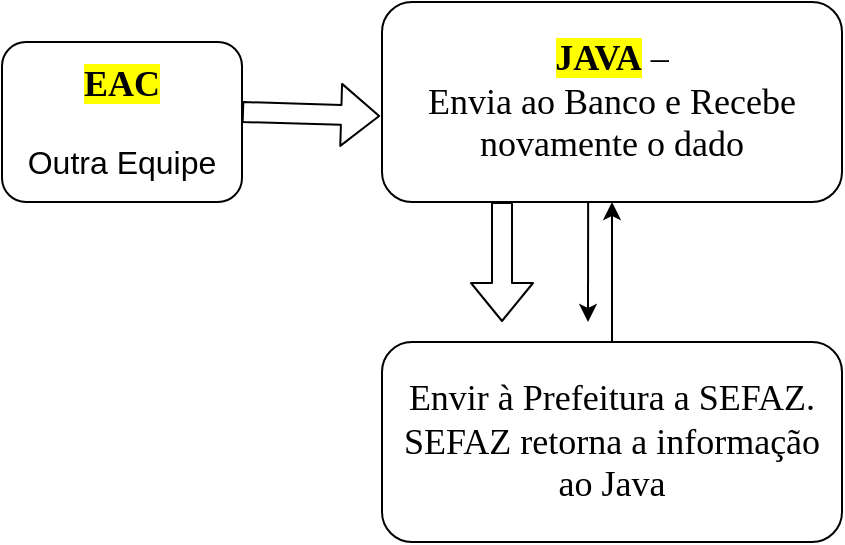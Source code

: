 <mxfile version="24.8.3">
  <diagram name="Página-1" id="A-V--XsspcCzu0u9TLLc">
    <mxGraphModel dx="1426" dy="757" grid="1" gridSize="10" guides="1" tooltips="1" connect="1" arrows="1" fold="1" page="1" pageScale="1" pageWidth="827" pageHeight="1169" math="0" shadow="0">
      <root>
        <mxCell id="0" />
        <mxCell id="1" parent="0" />
        <mxCell id="hONxpYcpvomNpsaaPsFR-1" value="&lt;font style=&quot;font-size: 18px;&quot;&gt;&lt;span style=&quot;font-family: Aptos; font-weight: 700; background-color: rgb(255, 255, 0);&quot;&gt;EAC&lt;/span&gt;&lt;br&gt;&lt;/font&gt;&lt;div&gt;&lt;font size=&quot;3&quot;&gt;&lt;br&gt;&lt;/font&gt;&lt;div&gt;&lt;font size=&quot;3&quot;&gt;Outra Equipe&lt;/font&gt;&lt;/div&gt;&lt;/div&gt;" style="rounded=1;whiteSpace=wrap;html=1;" vertex="1" parent="1">
          <mxGeometry x="60" y="20" width="120" height="80" as="geometry" />
        </mxCell>
        <mxCell id="hONxpYcpvomNpsaaPsFR-3" value="&lt;p style=&quot;language:pt-BR;margin-top:0pt;margin-bottom:0pt;margin-left:0in;&lt;br/&gt;text-align:left;direction:ltr;unicode-bidi:embed;mso-line-break-override:none;&lt;br/&gt;word-break:normal;punctuation-wrap:hanging&quot;&gt;&lt;font style=&quot;font-size: 18px;&quot;&gt;&lt;span style=&quot;font-family: Aptos; background: yellow; font-weight: bold;&quot;&gt;JAVA&lt;/span&gt;&lt;span style=&quot;font-family: Aptos;&quot;&gt; –&lt;br&gt;Envia ao Banco e Recebe novamente o dado&lt;/span&gt;&lt;/font&gt;&lt;/p&gt;" style="rounded=1;whiteSpace=wrap;html=1;" vertex="1" parent="1">
          <mxGeometry x="250" width="230" height="100" as="geometry" />
        </mxCell>
        <mxCell id="hONxpYcpvomNpsaaPsFR-6" value="" style="edgeStyle=orthogonalEdgeStyle;rounded=1;orthogonalLoop=1;jettySize=auto;html=1;" edge="1" parent="1" source="hONxpYcpvomNpsaaPsFR-4" target="hONxpYcpvomNpsaaPsFR-3">
          <mxGeometry relative="1" as="geometry" />
        </mxCell>
        <mxCell id="hONxpYcpvomNpsaaPsFR-4" value="&lt;p style=&quot;language:pt-BR;margin-top:0pt;margin-bottom:0pt;margin-left:0in;&lt;br/&gt;text-align:left;direction:ltr;unicode-bidi:embed;mso-line-break-override:none;&lt;br/&gt;word-break:normal;punctuation-wrap:hanging&quot;&gt;&lt;font style=&quot;font-size: 18px;&quot; face=&quot;Aptos&quot;&gt;Envir à Prefeitura a SEFAZ. SEFAZ retorna a informação ao Java&lt;/font&gt;&lt;/p&gt;" style="rounded=1;whiteSpace=wrap;html=1;" vertex="1" parent="1">
          <mxGeometry x="250" y="170" width="230" height="100" as="geometry" />
        </mxCell>
        <mxCell id="hONxpYcpvomNpsaaPsFR-5" value="" style="endArrow=classic;html=1;rounded=1;" edge="1" parent="1">
          <mxGeometry width="50" height="50" relative="1" as="geometry">
            <mxPoint x="353.07" y="100" as="sourcePoint" />
            <mxPoint x="353" y="160" as="targetPoint" />
          </mxGeometry>
        </mxCell>
        <mxCell id="hONxpYcpvomNpsaaPsFR-7" value="" style="shape=flexArrow;endArrow=classic;html=1;rounded=1;entryX=-0.004;entryY=0.57;entryDx=0;entryDy=0;entryPerimeter=0;" edge="1" parent="1" target="hONxpYcpvomNpsaaPsFR-3">
          <mxGeometry width="50" height="50" relative="1" as="geometry">
            <mxPoint x="180" y="55" as="sourcePoint" />
            <mxPoint x="250" y="65" as="targetPoint" />
          </mxGeometry>
        </mxCell>
        <mxCell id="hONxpYcpvomNpsaaPsFR-10" value="" style="shape=flexArrow;endArrow=classic;html=1;rounded=1;" edge="1" parent="1">
          <mxGeometry width="50" height="50" relative="1" as="geometry">
            <mxPoint x="310" y="100" as="sourcePoint" />
            <mxPoint x="310" y="160" as="targetPoint" />
          </mxGeometry>
        </mxCell>
      </root>
    </mxGraphModel>
  </diagram>
</mxfile>
